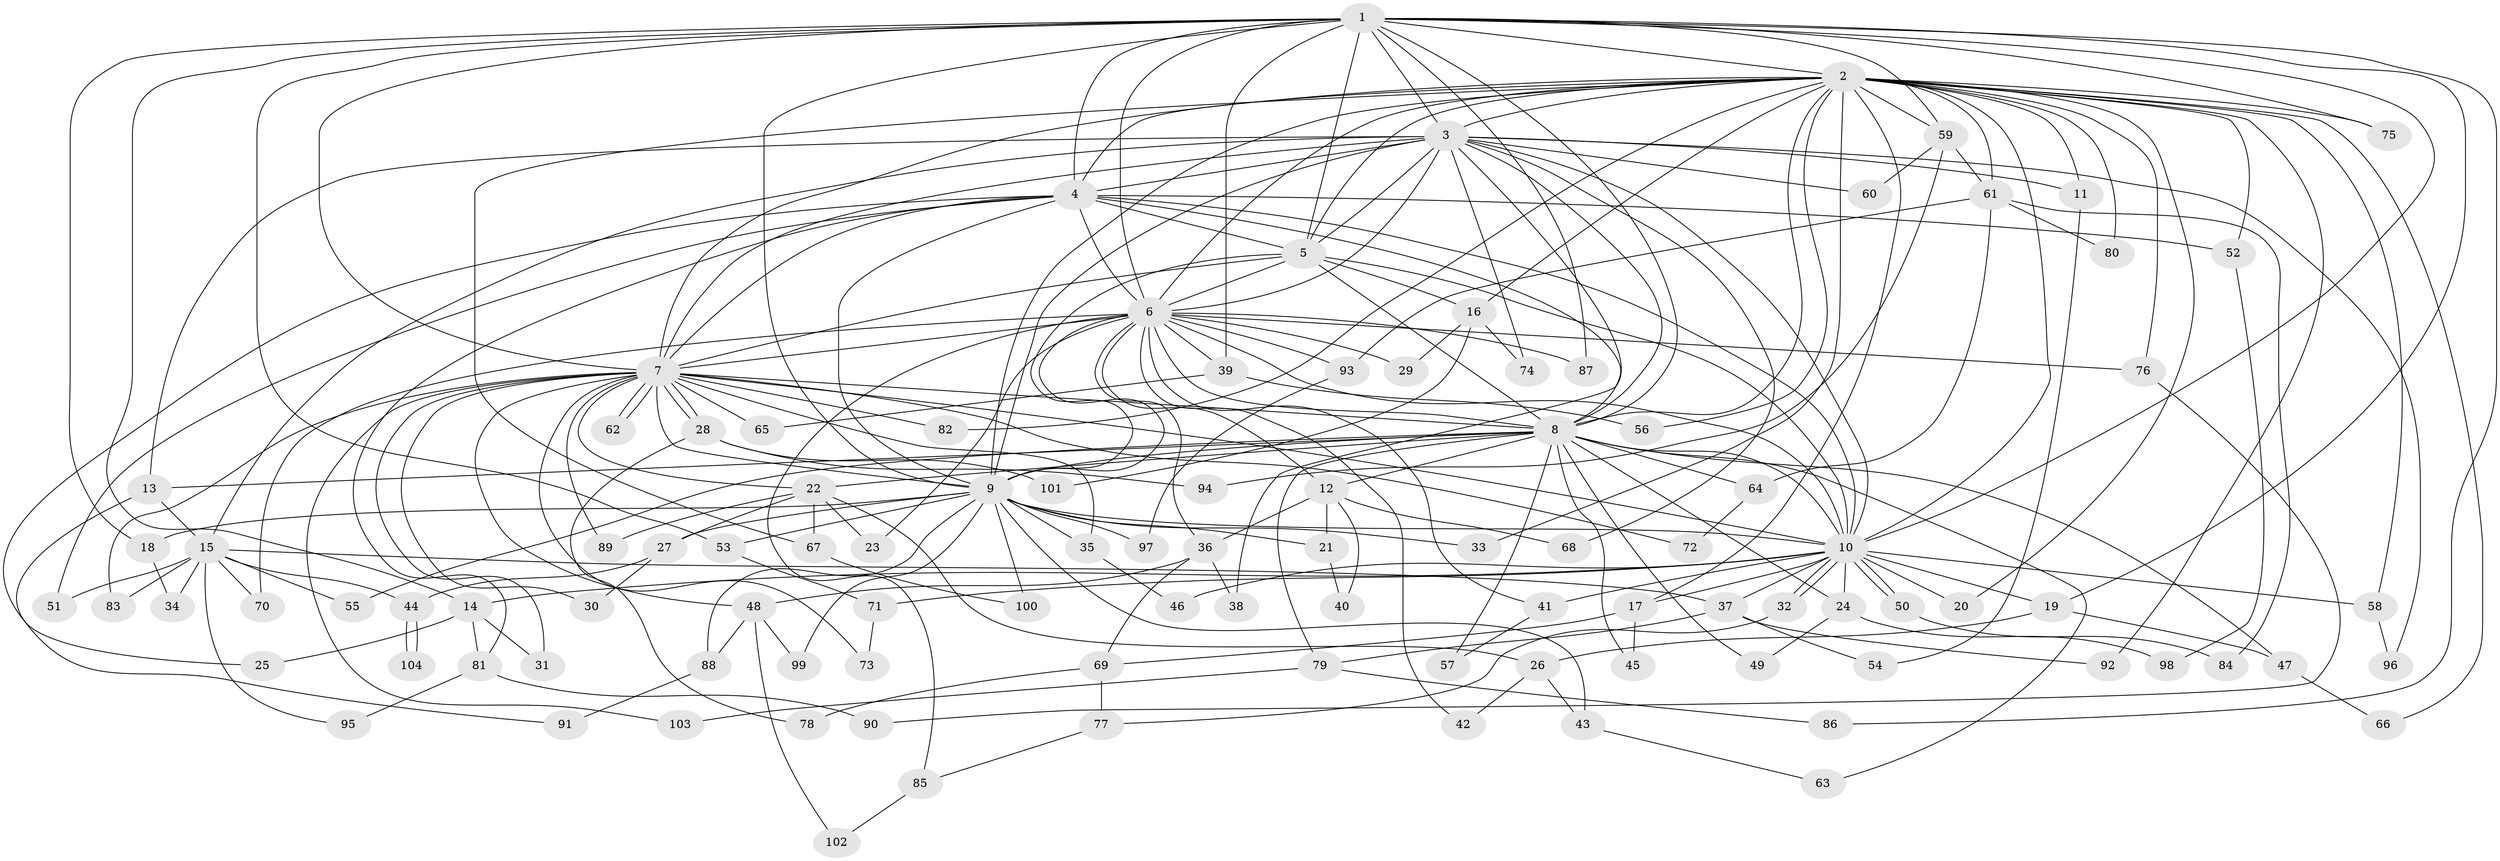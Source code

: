 // coarse degree distribution, {15: 0.03225806451612903, 20: 0.016129032258064516, 24: 0.03225806451612903, 19: 0.016129032258064516, 18: 0.016129032258064516, 16: 0.016129032258064516, 3: 0.20967741935483872, 6: 0.016129032258064516, 4: 0.1774193548387097, 9: 0.016129032258064516, 5: 0.06451612903225806, 2: 0.3548387096774194, 7: 0.016129032258064516, 8: 0.016129032258064516}
// Generated by graph-tools (version 1.1) at 2025/17/03/04/25 18:17:24]
// undirected, 104 vertices, 233 edges
graph export_dot {
graph [start="1"]
  node [color=gray90,style=filled];
  1;
  2;
  3;
  4;
  5;
  6;
  7;
  8;
  9;
  10;
  11;
  12;
  13;
  14;
  15;
  16;
  17;
  18;
  19;
  20;
  21;
  22;
  23;
  24;
  25;
  26;
  27;
  28;
  29;
  30;
  31;
  32;
  33;
  34;
  35;
  36;
  37;
  38;
  39;
  40;
  41;
  42;
  43;
  44;
  45;
  46;
  47;
  48;
  49;
  50;
  51;
  52;
  53;
  54;
  55;
  56;
  57;
  58;
  59;
  60;
  61;
  62;
  63;
  64;
  65;
  66;
  67;
  68;
  69;
  70;
  71;
  72;
  73;
  74;
  75;
  76;
  77;
  78;
  79;
  80;
  81;
  82;
  83;
  84;
  85;
  86;
  87;
  88;
  89;
  90;
  91;
  92;
  93;
  94;
  95;
  96;
  97;
  98;
  99;
  100;
  101;
  102;
  103;
  104;
  1 -- 2;
  1 -- 3;
  1 -- 4;
  1 -- 5;
  1 -- 6;
  1 -- 7;
  1 -- 8;
  1 -- 9;
  1 -- 10;
  1 -- 14;
  1 -- 18;
  1 -- 19;
  1 -- 39;
  1 -- 53;
  1 -- 59;
  1 -- 75;
  1 -- 86;
  1 -- 87;
  2 -- 3;
  2 -- 4;
  2 -- 5;
  2 -- 6;
  2 -- 7;
  2 -- 8;
  2 -- 9;
  2 -- 10;
  2 -- 11;
  2 -- 16;
  2 -- 17;
  2 -- 20;
  2 -- 33;
  2 -- 52;
  2 -- 56;
  2 -- 58;
  2 -- 59;
  2 -- 61;
  2 -- 66;
  2 -- 67;
  2 -- 75;
  2 -- 76;
  2 -- 80;
  2 -- 82;
  2 -- 92;
  3 -- 4;
  3 -- 5;
  3 -- 6;
  3 -- 7;
  3 -- 8;
  3 -- 9;
  3 -- 10;
  3 -- 11;
  3 -- 13;
  3 -- 15;
  3 -- 38;
  3 -- 60;
  3 -- 68;
  3 -- 74;
  3 -- 96;
  4 -- 5;
  4 -- 6;
  4 -- 7;
  4 -- 8;
  4 -- 9;
  4 -- 10;
  4 -- 25;
  4 -- 51;
  4 -- 52;
  4 -- 81;
  5 -- 6;
  5 -- 7;
  5 -- 8;
  5 -- 9;
  5 -- 10;
  5 -- 16;
  6 -- 7;
  6 -- 8;
  6 -- 9;
  6 -- 10;
  6 -- 12;
  6 -- 23;
  6 -- 29;
  6 -- 36;
  6 -- 39;
  6 -- 41;
  6 -- 42;
  6 -- 70;
  6 -- 76;
  6 -- 85;
  6 -- 87;
  6 -- 93;
  7 -- 8;
  7 -- 9;
  7 -- 10;
  7 -- 22;
  7 -- 28;
  7 -- 28;
  7 -- 30;
  7 -- 31;
  7 -- 35;
  7 -- 48;
  7 -- 62;
  7 -- 62;
  7 -- 65;
  7 -- 72;
  7 -- 73;
  7 -- 82;
  7 -- 83;
  7 -- 89;
  7 -- 103;
  8 -- 9;
  8 -- 10;
  8 -- 12;
  8 -- 13;
  8 -- 22;
  8 -- 24;
  8 -- 45;
  8 -- 47;
  8 -- 49;
  8 -- 55;
  8 -- 57;
  8 -- 63;
  8 -- 64;
  8 -- 79;
  9 -- 10;
  9 -- 18;
  9 -- 21;
  9 -- 27;
  9 -- 33;
  9 -- 35;
  9 -- 43;
  9 -- 53;
  9 -- 88;
  9 -- 97;
  9 -- 99;
  9 -- 100;
  10 -- 14;
  10 -- 17;
  10 -- 19;
  10 -- 20;
  10 -- 24;
  10 -- 32;
  10 -- 32;
  10 -- 37;
  10 -- 41;
  10 -- 46;
  10 -- 50;
  10 -- 50;
  10 -- 58;
  10 -- 71;
  11 -- 54;
  12 -- 21;
  12 -- 36;
  12 -- 40;
  12 -- 68;
  13 -- 15;
  13 -- 91;
  14 -- 25;
  14 -- 31;
  14 -- 81;
  15 -- 34;
  15 -- 37;
  15 -- 44;
  15 -- 51;
  15 -- 55;
  15 -- 70;
  15 -- 83;
  15 -- 95;
  16 -- 29;
  16 -- 74;
  16 -- 101;
  17 -- 45;
  17 -- 69;
  18 -- 34;
  19 -- 26;
  19 -- 47;
  21 -- 40;
  22 -- 23;
  22 -- 26;
  22 -- 27;
  22 -- 67;
  22 -- 89;
  24 -- 49;
  24 -- 98;
  26 -- 42;
  26 -- 43;
  27 -- 30;
  27 -- 44;
  28 -- 78;
  28 -- 94;
  28 -- 101;
  32 -- 77;
  35 -- 46;
  36 -- 38;
  36 -- 48;
  36 -- 69;
  37 -- 54;
  37 -- 79;
  37 -- 92;
  39 -- 56;
  39 -- 65;
  41 -- 57;
  43 -- 63;
  44 -- 104;
  44 -- 104;
  47 -- 66;
  48 -- 88;
  48 -- 99;
  48 -- 102;
  50 -- 84;
  52 -- 98;
  53 -- 71;
  58 -- 96;
  59 -- 60;
  59 -- 61;
  59 -- 94;
  61 -- 64;
  61 -- 80;
  61 -- 84;
  61 -- 93;
  64 -- 72;
  67 -- 100;
  69 -- 77;
  69 -- 78;
  71 -- 73;
  76 -- 90;
  77 -- 85;
  79 -- 86;
  79 -- 103;
  81 -- 90;
  81 -- 95;
  85 -- 102;
  88 -- 91;
  93 -- 97;
}
